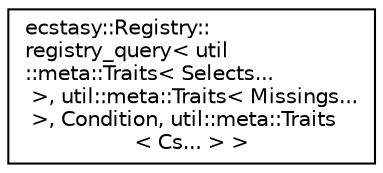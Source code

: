digraph "Graphical Class Hierarchy"
{
 // LATEX_PDF_SIZE
  edge [fontname="Helvetica",fontsize="10",labelfontname="Helvetica",labelfontsize="10"];
  node [fontname="Helvetica",fontsize="10",shape=record];
  rankdir="LR";
  Node0 [label="ecstasy::Registry::\lregistry_query\< util\l::meta::Traits\< Selects...\l \>, util::meta::Traits\< Missings...\l \>, Condition, util::meta::Traits\l\< Cs... \> \>",height=0.2,width=0.4,color="black", fillcolor="white", style="filled",URL="$structecstasy_1_1_registry_1_1registry__query_3_01util_1_1meta_1_1_traits_3_01_selects_8_8_8_01_be17951311b4e09d699d04c2661dfbf9.html",tooltip="Registry query type from the query selected and missing types."];
}
